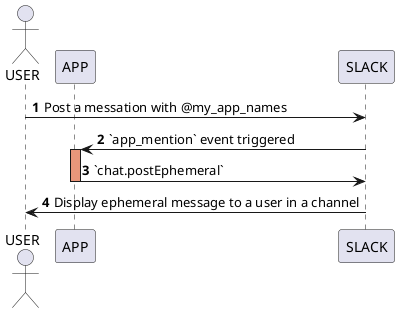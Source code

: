 @startuml
actor USER as U 
participant APP as A
participant SLACK as S

autonumber

U -> S: Post a messation with @my_app_names
S -> A ++ #DarkSalmon: `app_mention` event triggered
A -> S --: `chat.postEphemeral`
S -> U: Display ephemeral message to a user in a channel

@enduml